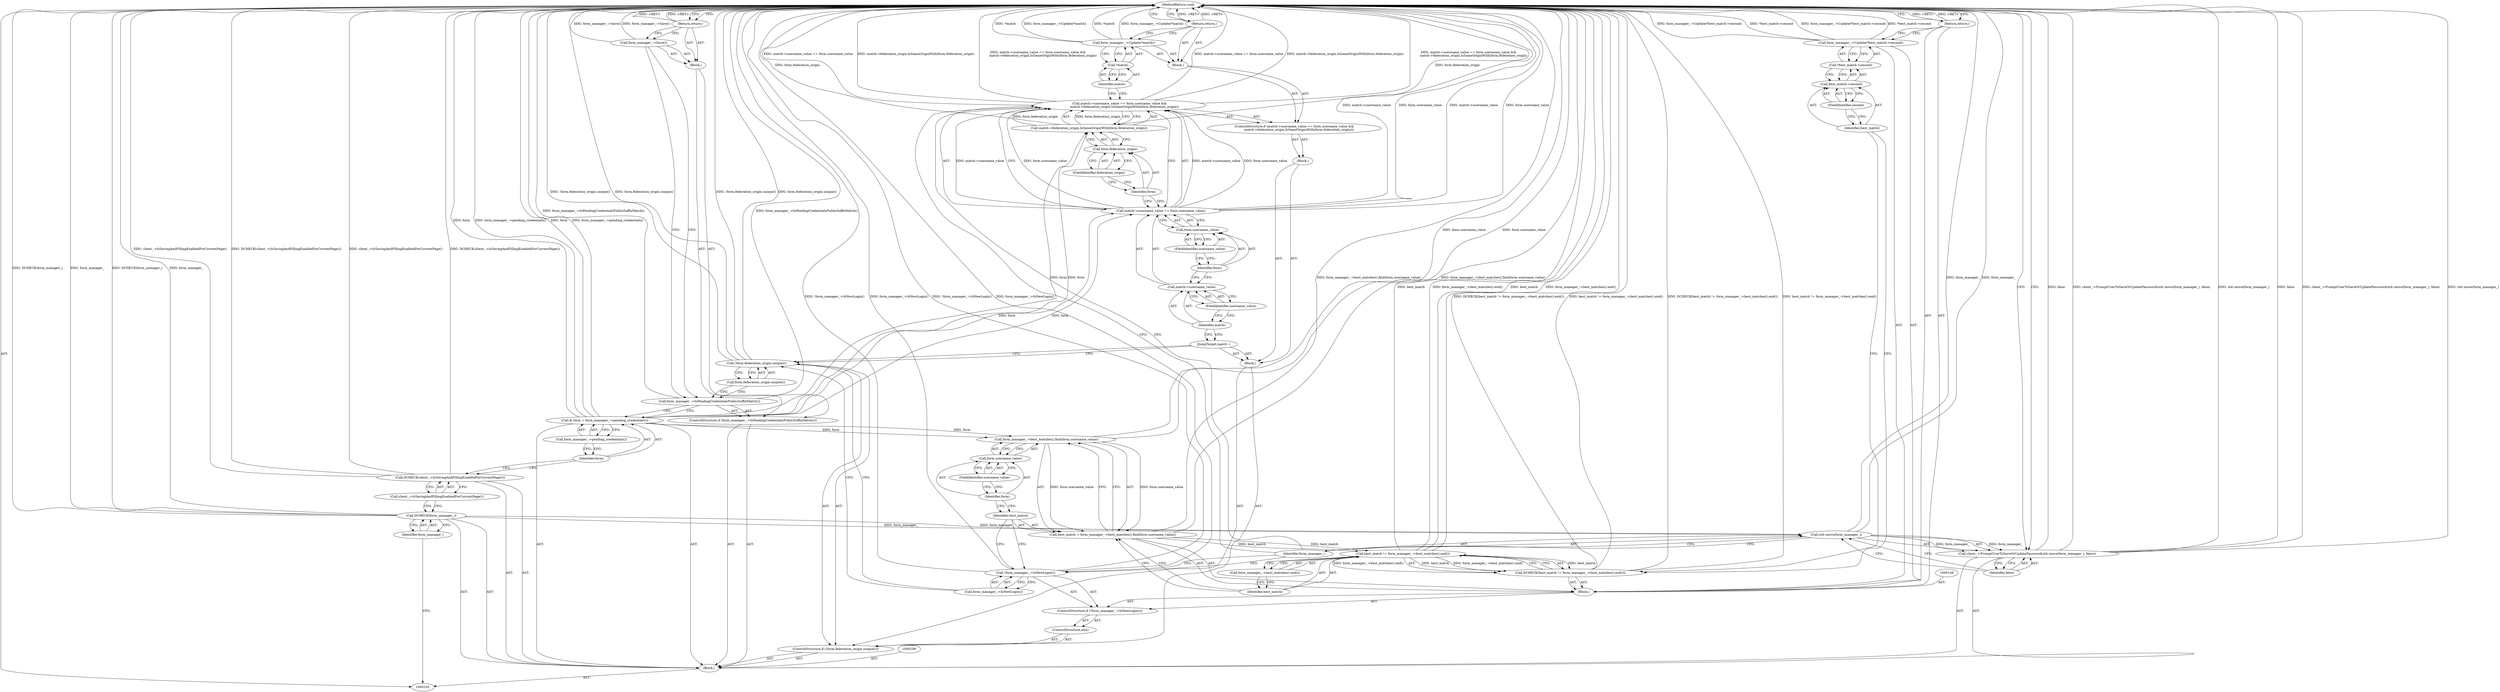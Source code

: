 digraph "0_Chrome_1f35b6980f600ec93e167118c21959d5cbd7c5c4" {
"1000167" [label="(MethodReturn,void)"];
"1000103" [label="(Block,)"];
"1000117" [label="(ControlStructure,if (!form.federation_origin.unique()))"];
"1000120" [label="(Block,)"];
"1000118" [label="(Call,!form.federation_origin.unique())"];
"1000119" [label="(Call,form.federation_origin.unique())"];
"1000121" [label="(JumpTarget,match :)"];
"1000122" [label="(Block,)"];
"1000124" [label="(Call,match->username_value == form.username_value &&\n          match->federation_origin.IsSameOriginWith(form.federation_origin))"];
"1000125" [label="(Call,match->username_value == form.username_value)"];
"1000126" [label="(Call,match->username_value)"];
"1000127" [label="(Identifier,match)"];
"1000128" [label="(FieldIdentifier,username_value)"];
"1000129" [label="(Call,form.username_value)"];
"1000130" [label="(Identifier,form)"];
"1000131" [label="(FieldIdentifier,username_value)"];
"1000123" [label="(ControlStructure,if (match->username_value == form.username_value &&\n          match->federation_origin.IsSameOriginWith(form.federation_origin)))"];
"1000132" [label="(Call,match->federation_origin.IsSameOriginWith(form.federation_origin))"];
"1000133" [label="(Call,form.federation_origin)"];
"1000134" [label="(Identifier,form)"];
"1000135" [label="(FieldIdentifier,federation_origin)"];
"1000136" [label="(Block,)"];
"1000138" [label="(Call,*match)"];
"1000139" [label="(Identifier,match)"];
"1000137" [label="(Call,form_manager_->Update(*match))"];
"1000140" [label="(Return,return;)"];
"1000143" [label="(Call,!form_manager_->IsNewLogin())"];
"1000144" [label="(Call,form_manager_->IsNewLogin())"];
"1000141" [label="(ControlStructure,else)"];
"1000142" [label="(ControlStructure,if (!form_manager_->IsNewLogin()))"];
"1000104" [label="(Call,DCHECK(form_manager_))"];
"1000105" [label="(Identifier,form_manager_)"];
"1000149" [label="(Call,form_manager_->best_matches().find(form.username_value))"];
"1000145" [label="(Block,)"];
"1000150" [label="(Call,form.username_value)"];
"1000151" [label="(Identifier,form)"];
"1000152" [label="(FieldIdentifier,username_value)"];
"1000147" [label="(Call,best_match = form_manager_->best_matches().find(form.username_value))"];
"1000148" [label="(Identifier,best_match)"];
"1000154" [label="(Call,best_match != form_manager_->best_matches().end())"];
"1000155" [label="(Identifier,best_match)"];
"1000156" [label="(Call,form_manager_->best_matches().end())"];
"1000153" [label="(Call,DCHECK(best_match != form_manager_->best_matches().end()))"];
"1000158" [label="(Call,*best_match->second)"];
"1000159" [label="(Call,best_match->second)"];
"1000160" [label="(Identifier,best_match)"];
"1000161" [label="(FieldIdentifier,second)"];
"1000157" [label="(Call,form_manager_->Update(*best_match->second))"];
"1000162" [label="(Return,return;)"];
"1000163" [label="(Call,client_->PromptUserToSaveOrUpdatePassword(std::move(form_manager_), false))"];
"1000164" [label="(Call,std::move(form_manager_))"];
"1000165" [label="(Identifier,form_manager_)"];
"1000166" [label="(Identifier,false)"];
"1000106" [label="(Call,DCHECK(client_->IsSavingAndFillingEnabledForCurrentPage()))"];
"1000107" [label="(Call,client_->IsSavingAndFillingEnabledForCurrentPage())"];
"1000109" [label="(Call,& form = form_manager_->pending_credentials())"];
"1000110" [label="(Identifier,form)"];
"1000111" [label="(Call,form_manager_->pending_credentials())"];
"1000112" [label="(ControlStructure,if (form_manager_->IsPendingCredentialsPublicSuffixMatch()))"];
"1000113" [label="(Call,form_manager_->IsPendingCredentialsPublicSuffixMatch())"];
"1000114" [label="(Block,)"];
"1000115" [label="(Call,form_manager_->Save())"];
"1000116" [label="(Return,return;)"];
"1000167" -> "1000102"  [label="AST: "];
"1000167" -> "1000116"  [label="CFG: "];
"1000167" -> "1000140"  [label="CFG: "];
"1000167" -> "1000162"  [label="CFG: "];
"1000167" -> "1000163"  [label="CFG: "];
"1000116" -> "1000167"  [label="DDG: <RET>"];
"1000162" -> "1000167"  [label="DDG: <RET>"];
"1000140" -> "1000167"  [label="DDG: <RET>"];
"1000124" -> "1000167"  [label="DDG: match->username_value == form.username_value"];
"1000124" -> "1000167"  [label="DDG: match->federation_origin.IsSameOriginWith(form.federation_origin)"];
"1000124" -> "1000167"  [label="DDG: match->username_value == form.username_value &&\n          match->federation_origin.IsSameOriginWith(form.federation_origin)"];
"1000106" -> "1000167"  [label="DDG: client_->IsSavingAndFillingEnabledForCurrentPage()"];
"1000106" -> "1000167"  [label="DDG: DCHECK(client_->IsSavingAndFillingEnabledForCurrentPage())"];
"1000157" -> "1000167"  [label="DDG: form_manager_->Update(*best_match->second)"];
"1000157" -> "1000167"  [label="DDG: *best_match->second"];
"1000104" -> "1000167"  [label="DDG: DCHECK(form_manager_)"];
"1000104" -> "1000167"  [label="DDG: form_manager_"];
"1000163" -> "1000167"  [label="DDG: false"];
"1000163" -> "1000167"  [label="DDG: client_->PromptUserToSaveOrUpdatePassword(std::move(form_manager_), false)"];
"1000163" -> "1000167"  [label="DDG: std::move(form_manager_)"];
"1000115" -> "1000167"  [label="DDG: form_manager_->Save()"];
"1000147" -> "1000167"  [label="DDG: form_manager_->best_matches().find(form.username_value)"];
"1000153" -> "1000167"  [label="DDG: DCHECK(best_match != form_manager_->best_matches().end())"];
"1000153" -> "1000167"  [label="DDG: best_match != form_manager_->best_matches().end()"];
"1000118" -> "1000167"  [label="DDG: !form.federation_origin.unique()"];
"1000118" -> "1000167"  [label="DDG: form.federation_origin.unique()"];
"1000132" -> "1000167"  [label="DDG: form.federation_origin"];
"1000143" -> "1000167"  [label="DDG: !form_manager_->IsNewLogin()"];
"1000143" -> "1000167"  [label="DDG: form_manager_->IsNewLogin()"];
"1000149" -> "1000167"  [label="DDG: form.username_value"];
"1000125" -> "1000167"  [label="DDG: match->username_value"];
"1000125" -> "1000167"  [label="DDG: form.username_value"];
"1000154" -> "1000167"  [label="DDG: best_match"];
"1000154" -> "1000167"  [label="DDG: form_manager_->best_matches().end()"];
"1000113" -> "1000167"  [label="DDG: form_manager_->IsPendingCredentialsPublicSuffixMatch()"];
"1000109" -> "1000167"  [label="DDG: form"];
"1000109" -> "1000167"  [label="DDG: form_manager_->pending_credentials()"];
"1000137" -> "1000167"  [label="DDG: *match"];
"1000137" -> "1000167"  [label="DDG: form_manager_->Update(*match)"];
"1000164" -> "1000167"  [label="DDG: form_manager_"];
"1000103" -> "1000102"  [label="AST: "];
"1000104" -> "1000103"  [label="AST: "];
"1000106" -> "1000103"  [label="AST: "];
"1000108" -> "1000103"  [label="AST: "];
"1000109" -> "1000103"  [label="AST: "];
"1000112" -> "1000103"  [label="AST: "];
"1000117" -> "1000103"  [label="AST: "];
"1000163" -> "1000103"  [label="AST: "];
"1000117" -> "1000103"  [label="AST: "];
"1000118" -> "1000117"  [label="AST: "];
"1000120" -> "1000117"  [label="AST: "];
"1000141" -> "1000117"  [label="AST: "];
"1000120" -> "1000117"  [label="AST: "];
"1000121" -> "1000120"  [label="AST: "];
"1000122" -> "1000120"  [label="AST: "];
"1000118" -> "1000117"  [label="AST: "];
"1000118" -> "1000119"  [label="CFG: "];
"1000119" -> "1000118"  [label="AST: "];
"1000121" -> "1000118"  [label="CFG: "];
"1000144" -> "1000118"  [label="CFG: "];
"1000118" -> "1000167"  [label="DDG: !form.federation_origin.unique()"];
"1000118" -> "1000167"  [label="DDG: form.federation_origin.unique()"];
"1000119" -> "1000118"  [label="AST: "];
"1000119" -> "1000113"  [label="CFG: "];
"1000118" -> "1000119"  [label="CFG: "];
"1000121" -> "1000120"  [label="AST: "];
"1000121" -> "1000118"  [label="CFG: "];
"1000127" -> "1000121"  [label="CFG: "];
"1000122" -> "1000120"  [label="AST: "];
"1000123" -> "1000122"  [label="AST: "];
"1000124" -> "1000123"  [label="AST: "];
"1000124" -> "1000125"  [label="CFG: "];
"1000124" -> "1000132"  [label="CFG: "];
"1000125" -> "1000124"  [label="AST: "];
"1000132" -> "1000124"  [label="AST: "];
"1000139" -> "1000124"  [label="CFG: "];
"1000165" -> "1000124"  [label="CFG: "];
"1000124" -> "1000167"  [label="DDG: match->username_value == form.username_value"];
"1000124" -> "1000167"  [label="DDG: match->federation_origin.IsSameOriginWith(form.federation_origin)"];
"1000124" -> "1000167"  [label="DDG: match->username_value == form.username_value &&\n          match->federation_origin.IsSameOriginWith(form.federation_origin)"];
"1000125" -> "1000124"  [label="DDG: match->username_value"];
"1000125" -> "1000124"  [label="DDG: form.username_value"];
"1000132" -> "1000124"  [label="DDG: form.federation_origin"];
"1000125" -> "1000124"  [label="AST: "];
"1000125" -> "1000129"  [label="CFG: "];
"1000126" -> "1000125"  [label="AST: "];
"1000129" -> "1000125"  [label="AST: "];
"1000134" -> "1000125"  [label="CFG: "];
"1000124" -> "1000125"  [label="CFG: "];
"1000125" -> "1000167"  [label="DDG: match->username_value"];
"1000125" -> "1000167"  [label="DDG: form.username_value"];
"1000125" -> "1000124"  [label="DDG: match->username_value"];
"1000125" -> "1000124"  [label="DDG: form.username_value"];
"1000109" -> "1000125"  [label="DDG: form"];
"1000126" -> "1000125"  [label="AST: "];
"1000126" -> "1000128"  [label="CFG: "];
"1000127" -> "1000126"  [label="AST: "];
"1000128" -> "1000126"  [label="AST: "];
"1000130" -> "1000126"  [label="CFG: "];
"1000127" -> "1000126"  [label="AST: "];
"1000127" -> "1000121"  [label="CFG: "];
"1000128" -> "1000127"  [label="CFG: "];
"1000128" -> "1000126"  [label="AST: "];
"1000128" -> "1000127"  [label="CFG: "];
"1000126" -> "1000128"  [label="CFG: "];
"1000129" -> "1000125"  [label="AST: "];
"1000129" -> "1000131"  [label="CFG: "];
"1000130" -> "1000129"  [label="AST: "];
"1000131" -> "1000129"  [label="AST: "];
"1000125" -> "1000129"  [label="CFG: "];
"1000130" -> "1000129"  [label="AST: "];
"1000130" -> "1000126"  [label="CFG: "];
"1000131" -> "1000130"  [label="CFG: "];
"1000131" -> "1000129"  [label="AST: "];
"1000131" -> "1000130"  [label="CFG: "];
"1000129" -> "1000131"  [label="CFG: "];
"1000123" -> "1000122"  [label="AST: "];
"1000124" -> "1000123"  [label="AST: "];
"1000136" -> "1000123"  [label="AST: "];
"1000132" -> "1000124"  [label="AST: "];
"1000132" -> "1000133"  [label="CFG: "];
"1000133" -> "1000132"  [label="AST: "];
"1000124" -> "1000132"  [label="CFG: "];
"1000132" -> "1000167"  [label="DDG: form.federation_origin"];
"1000132" -> "1000124"  [label="DDG: form.federation_origin"];
"1000109" -> "1000132"  [label="DDG: form"];
"1000133" -> "1000132"  [label="AST: "];
"1000133" -> "1000135"  [label="CFG: "];
"1000134" -> "1000133"  [label="AST: "];
"1000135" -> "1000133"  [label="AST: "];
"1000132" -> "1000133"  [label="CFG: "];
"1000134" -> "1000133"  [label="AST: "];
"1000134" -> "1000125"  [label="CFG: "];
"1000135" -> "1000134"  [label="CFG: "];
"1000135" -> "1000133"  [label="AST: "];
"1000135" -> "1000134"  [label="CFG: "];
"1000133" -> "1000135"  [label="CFG: "];
"1000136" -> "1000123"  [label="AST: "];
"1000137" -> "1000136"  [label="AST: "];
"1000140" -> "1000136"  [label="AST: "];
"1000138" -> "1000137"  [label="AST: "];
"1000138" -> "1000139"  [label="CFG: "];
"1000139" -> "1000138"  [label="AST: "];
"1000137" -> "1000138"  [label="CFG: "];
"1000139" -> "1000138"  [label="AST: "];
"1000139" -> "1000124"  [label="CFG: "];
"1000138" -> "1000139"  [label="CFG: "];
"1000137" -> "1000136"  [label="AST: "];
"1000137" -> "1000138"  [label="CFG: "];
"1000138" -> "1000137"  [label="AST: "];
"1000140" -> "1000137"  [label="CFG: "];
"1000137" -> "1000167"  [label="DDG: *match"];
"1000137" -> "1000167"  [label="DDG: form_manager_->Update(*match)"];
"1000140" -> "1000136"  [label="AST: "];
"1000140" -> "1000137"  [label="CFG: "];
"1000167" -> "1000140"  [label="CFG: "];
"1000140" -> "1000167"  [label="DDG: <RET>"];
"1000143" -> "1000142"  [label="AST: "];
"1000143" -> "1000144"  [label="CFG: "];
"1000144" -> "1000143"  [label="AST: "];
"1000148" -> "1000143"  [label="CFG: "];
"1000165" -> "1000143"  [label="CFG: "];
"1000143" -> "1000167"  [label="DDG: !form_manager_->IsNewLogin()"];
"1000143" -> "1000167"  [label="DDG: form_manager_->IsNewLogin()"];
"1000144" -> "1000143"  [label="AST: "];
"1000144" -> "1000118"  [label="CFG: "];
"1000143" -> "1000144"  [label="CFG: "];
"1000141" -> "1000117"  [label="AST: "];
"1000142" -> "1000141"  [label="AST: "];
"1000142" -> "1000141"  [label="AST: "];
"1000143" -> "1000142"  [label="AST: "];
"1000145" -> "1000142"  [label="AST: "];
"1000104" -> "1000103"  [label="AST: "];
"1000104" -> "1000105"  [label="CFG: "];
"1000105" -> "1000104"  [label="AST: "];
"1000107" -> "1000104"  [label="CFG: "];
"1000104" -> "1000167"  [label="DDG: DCHECK(form_manager_)"];
"1000104" -> "1000167"  [label="DDG: form_manager_"];
"1000104" -> "1000164"  [label="DDG: form_manager_"];
"1000105" -> "1000104"  [label="AST: "];
"1000105" -> "1000102"  [label="CFG: "];
"1000104" -> "1000105"  [label="CFG: "];
"1000149" -> "1000147"  [label="AST: "];
"1000149" -> "1000150"  [label="CFG: "];
"1000150" -> "1000149"  [label="AST: "];
"1000147" -> "1000149"  [label="CFG: "];
"1000149" -> "1000167"  [label="DDG: form.username_value"];
"1000149" -> "1000147"  [label="DDG: form.username_value"];
"1000109" -> "1000149"  [label="DDG: form"];
"1000145" -> "1000142"  [label="AST: "];
"1000146" -> "1000145"  [label="AST: "];
"1000147" -> "1000145"  [label="AST: "];
"1000153" -> "1000145"  [label="AST: "];
"1000157" -> "1000145"  [label="AST: "];
"1000162" -> "1000145"  [label="AST: "];
"1000150" -> "1000149"  [label="AST: "];
"1000150" -> "1000152"  [label="CFG: "];
"1000151" -> "1000150"  [label="AST: "];
"1000152" -> "1000150"  [label="AST: "];
"1000149" -> "1000150"  [label="CFG: "];
"1000151" -> "1000150"  [label="AST: "];
"1000151" -> "1000148"  [label="CFG: "];
"1000152" -> "1000151"  [label="CFG: "];
"1000152" -> "1000150"  [label="AST: "];
"1000152" -> "1000151"  [label="CFG: "];
"1000150" -> "1000152"  [label="CFG: "];
"1000147" -> "1000145"  [label="AST: "];
"1000147" -> "1000149"  [label="CFG: "];
"1000148" -> "1000147"  [label="AST: "];
"1000149" -> "1000147"  [label="AST: "];
"1000155" -> "1000147"  [label="CFG: "];
"1000147" -> "1000167"  [label="DDG: form_manager_->best_matches().find(form.username_value)"];
"1000149" -> "1000147"  [label="DDG: form.username_value"];
"1000147" -> "1000154"  [label="DDG: best_match"];
"1000148" -> "1000147"  [label="AST: "];
"1000148" -> "1000143"  [label="CFG: "];
"1000151" -> "1000148"  [label="CFG: "];
"1000154" -> "1000153"  [label="AST: "];
"1000154" -> "1000156"  [label="CFG: "];
"1000155" -> "1000154"  [label="AST: "];
"1000156" -> "1000154"  [label="AST: "];
"1000153" -> "1000154"  [label="CFG: "];
"1000154" -> "1000167"  [label="DDG: best_match"];
"1000154" -> "1000167"  [label="DDG: form_manager_->best_matches().end()"];
"1000154" -> "1000153"  [label="DDG: best_match"];
"1000154" -> "1000153"  [label="DDG: form_manager_->best_matches().end()"];
"1000147" -> "1000154"  [label="DDG: best_match"];
"1000155" -> "1000154"  [label="AST: "];
"1000155" -> "1000147"  [label="CFG: "];
"1000156" -> "1000155"  [label="CFG: "];
"1000156" -> "1000154"  [label="AST: "];
"1000156" -> "1000155"  [label="CFG: "];
"1000154" -> "1000156"  [label="CFG: "];
"1000153" -> "1000145"  [label="AST: "];
"1000153" -> "1000154"  [label="CFG: "];
"1000154" -> "1000153"  [label="AST: "];
"1000160" -> "1000153"  [label="CFG: "];
"1000153" -> "1000167"  [label="DDG: DCHECK(best_match != form_manager_->best_matches().end())"];
"1000153" -> "1000167"  [label="DDG: best_match != form_manager_->best_matches().end()"];
"1000154" -> "1000153"  [label="DDG: best_match"];
"1000154" -> "1000153"  [label="DDG: form_manager_->best_matches().end()"];
"1000158" -> "1000157"  [label="AST: "];
"1000158" -> "1000159"  [label="CFG: "];
"1000159" -> "1000158"  [label="AST: "];
"1000157" -> "1000158"  [label="CFG: "];
"1000159" -> "1000158"  [label="AST: "];
"1000159" -> "1000161"  [label="CFG: "];
"1000160" -> "1000159"  [label="AST: "];
"1000161" -> "1000159"  [label="AST: "];
"1000158" -> "1000159"  [label="CFG: "];
"1000160" -> "1000159"  [label="AST: "];
"1000160" -> "1000153"  [label="CFG: "];
"1000161" -> "1000160"  [label="CFG: "];
"1000161" -> "1000159"  [label="AST: "];
"1000161" -> "1000160"  [label="CFG: "];
"1000159" -> "1000161"  [label="CFG: "];
"1000157" -> "1000145"  [label="AST: "];
"1000157" -> "1000158"  [label="CFG: "];
"1000158" -> "1000157"  [label="AST: "];
"1000162" -> "1000157"  [label="CFG: "];
"1000157" -> "1000167"  [label="DDG: form_manager_->Update(*best_match->second)"];
"1000157" -> "1000167"  [label="DDG: *best_match->second"];
"1000162" -> "1000145"  [label="AST: "];
"1000162" -> "1000157"  [label="CFG: "];
"1000167" -> "1000162"  [label="CFG: "];
"1000162" -> "1000167"  [label="DDG: <RET>"];
"1000163" -> "1000103"  [label="AST: "];
"1000163" -> "1000166"  [label="CFG: "];
"1000164" -> "1000163"  [label="AST: "];
"1000166" -> "1000163"  [label="AST: "];
"1000167" -> "1000163"  [label="CFG: "];
"1000163" -> "1000167"  [label="DDG: false"];
"1000163" -> "1000167"  [label="DDG: client_->PromptUserToSaveOrUpdatePassword(std::move(form_manager_), false)"];
"1000163" -> "1000167"  [label="DDG: std::move(form_manager_)"];
"1000164" -> "1000163"  [label="DDG: form_manager_"];
"1000164" -> "1000163"  [label="AST: "];
"1000164" -> "1000165"  [label="CFG: "];
"1000165" -> "1000164"  [label="AST: "];
"1000166" -> "1000164"  [label="CFG: "];
"1000164" -> "1000167"  [label="DDG: form_manager_"];
"1000164" -> "1000163"  [label="DDG: form_manager_"];
"1000104" -> "1000164"  [label="DDG: form_manager_"];
"1000165" -> "1000164"  [label="AST: "];
"1000165" -> "1000124"  [label="CFG: "];
"1000165" -> "1000143"  [label="CFG: "];
"1000164" -> "1000165"  [label="CFG: "];
"1000166" -> "1000163"  [label="AST: "];
"1000166" -> "1000164"  [label="CFG: "];
"1000163" -> "1000166"  [label="CFG: "];
"1000106" -> "1000103"  [label="AST: "];
"1000106" -> "1000107"  [label="CFG: "];
"1000107" -> "1000106"  [label="AST: "];
"1000110" -> "1000106"  [label="CFG: "];
"1000106" -> "1000167"  [label="DDG: client_->IsSavingAndFillingEnabledForCurrentPage()"];
"1000106" -> "1000167"  [label="DDG: DCHECK(client_->IsSavingAndFillingEnabledForCurrentPage())"];
"1000107" -> "1000106"  [label="AST: "];
"1000107" -> "1000104"  [label="CFG: "];
"1000106" -> "1000107"  [label="CFG: "];
"1000109" -> "1000103"  [label="AST: "];
"1000109" -> "1000111"  [label="CFG: "];
"1000110" -> "1000109"  [label="AST: "];
"1000111" -> "1000109"  [label="AST: "];
"1000113" -> "1000109"  [label="CFG: "];
"1000109" -> "1000167"  [label="DDG: form"];
"1000109" -> "1000167"  [label="DDG: form_manager_->pending_credentials()"];
"1000109" -> "1000125"  [label="DDG: form"];
"1000109" -> "1000132"  [label="DDG: form"];
"1000109" -> "1000149"  [label="DDG: form"];
"1000110" -> "1000109"  [label="AST: "];
"1000110" -> "1000106"  [label="CFG: "];
"1000111" -> "1000110"  [label="CFG: "];
"1000111" -> "1000109"  [label="AST: "];
"1000111" -> "1000110"  [label="CFG: "];
"1000109" -> "1000111"  [label="CFG: "];
"1000112" -> "1000103"  [label="AST: "];
"1000113" -> "1000112"  [label="AST: "];
"1000114" -> "1000112"  [label="AST: "];
"1000113" -> "1000112"  [label="AST: "];
"1000113" -> "1000109"  [label="CFG: "];
"1000115" -> "1000113"  [label="CFG: "];
"1000119" -> "1000113"  [label="CFG: "];
"1000113" -> "1000167"  [label="DDG: form_manager_->IsPendingCredentialsPublicSuffixMatch()"];
"1000114" -> "1000112"  [label="AST: "];
"1000115" -> "1000114"  [label="AST: "];
"1000116" -> "1000114"  [label="AST: "];
"1000115" -> "1000114"  [label="AST: "];
"1000115" -> "1000113"  [label="CFG: "];
"1000116" -> "1000115"  [label="CFG: "];
"1000115" -> "1000167"  [label="DDG: form_manager_->Save()"];
"1000116" -> "1000114"  [label="AST: "];
"1000116" -> "1000115"  [label="CFG: "];
"1000167" -> "1000116"  [label="CFG: "];
"1000116" -> "1000167"  [label="DDG: <RET>"];
}
